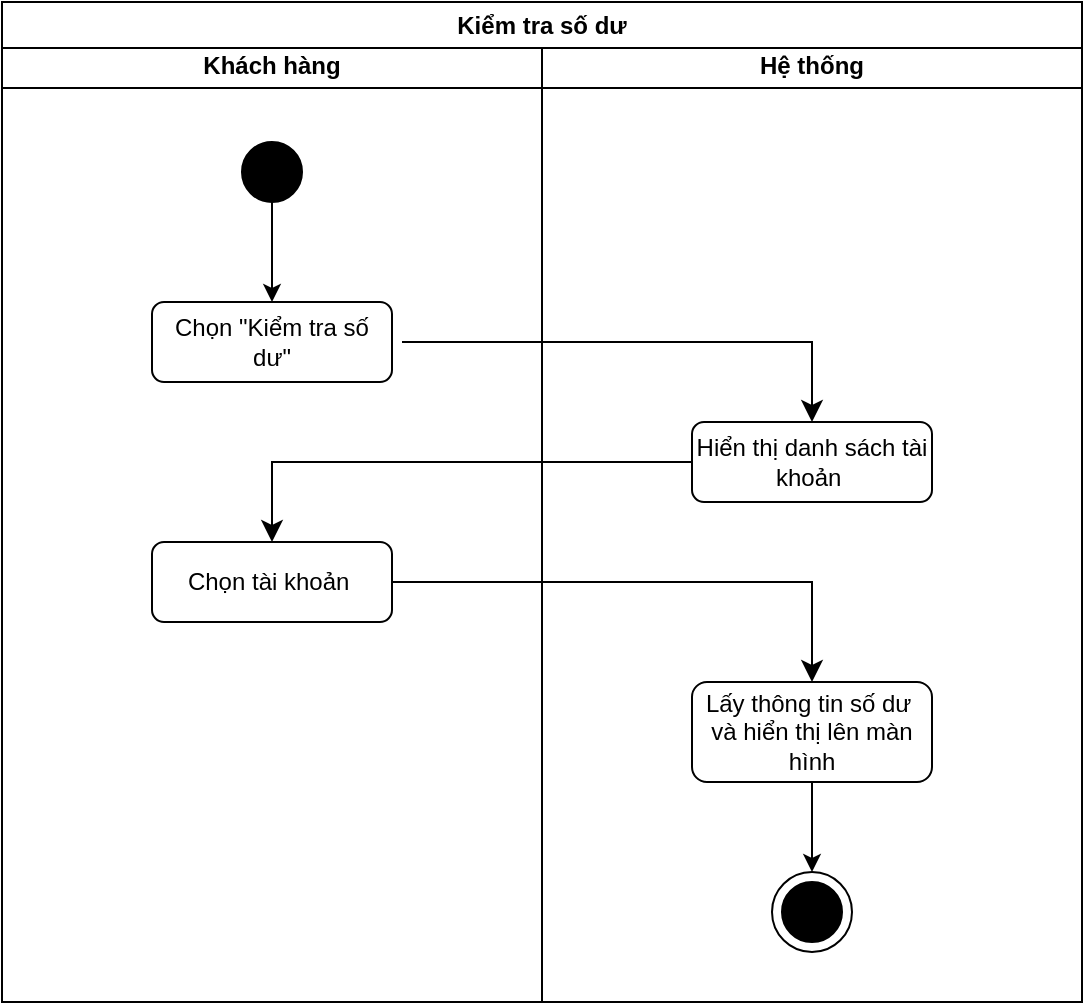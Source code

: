 <mxfile>
    <diagram id="C5RBs43oDa-KdzZeNtuy" name="Page-1">
        <mxGraphModel dx="880" dy="523" grid="1" gridSize="10" guides="1" tooltips="1" connect="1" arrows="1" fold="1" page="1" pageScale="1" pageWidth="827" pageHeight="1169" math="0" shadow="0">
            <root>
                <mxCell id="WIyWlLk6GJQsqaUBKTNV-0"/>
                <mxCell id="WIyWlLk6GJQsqaUBKTNV-1" parent="WIyWlLk6GJQsqaUBKTNV-0"/>
                <mxCell id="v3xGJacCqli5HfHjP1lf-3" value="" style="edgeStyle=orthogonalEdgeStyle;rounded=0;orthogonalLoop=1;jettySize=auto;html=1;exitX=0.5;exitY=1;exitDx=0;exitDy=0;" parent="WIyWlLk6GJQsqaUBKTNV-1" source="v3xGJacCqli5HfHjP1lf-9" target="WIyWlLk6GJQsqaUBKTNV-3" edge="1">
                    <mxGeometry relative="1" as="geometry">
                        <mxPoint x="265" y="170" as="sourcePoint"/>
                    </mxGeometry>
                </mxCell>
                <mxCell id="v3xGJacCqli5HfHjP1lf-9" value="" style="ellipse;fillColor=strokeColor;html=1;" parent="WIyWlLk6GJQsqaUBKTNV-1" vertex="1">
                    <mxGeometry x="200" y="130" width="30" height="30" as="geometry"/>
                </mxCell>
                <mxCell id="v3xGJacCqli5HfHjP1lf-16" value="Khách hàng" style="swimlane;whiteSpace=wrap;html=1;" parent="WIyWlLk6GJQsqaUBKTNV-1" vertex="1">
                    <mxGeometry x="80" y="80" width="270" height="480" as="geometry"/>
                </mxCell>
                <mxCell id="WIyWlLk6GJQsqaUBKTNV-3" value="Chọn &quot;Kiểm tra số dư&quot;" style="rounded=1;whiteSpace=wrap;html=1;fontSize=12;glass=0;strokeWidth=1;shadow=0;" parent="v3xGJacCqli5HfHjP1lf-16" vertex="1">
                    <mxGeometry x="75" y="130" width="120" height="40" as="geometry"/>
                </mxCell>
                <mxCell id="v3xGJacCqli5HfHjP1lf-13" value="Chọn tài khoản&amp;nbsp;" style="rounded=1;whiteSpace=wrap;html=1;fontSize=12;glass=0;strokeWidth=1;shadow=0;" parent="v3xGJacCqli5HfHjP1lf-16" vertex="1">
                    <mxGeometry x="75" y="250" width="120" height="40" as="geometry"/>
                </mxCell>
                <mxCell id="v3xGJacCqli5HfHjP1lf-26" value="Hệ thống" style="swimlane;whiteSpace=wrap;html=1;" parent="WIyWlLk6GJQsqaUBKTNV-1" vertex="1">
                    <mxGeometry x="350" y="80" width="270" height="480" as="geometry"/>
                </mxCell>
                <mxCell id="v3xGJacCqli5HfHjP1lf-12" value="Hiển thị danh sách tài khoản&amp;nbsp;" style="rounded=1;whiteSpace=wrap;html=1;fontSize=12;glass=0;strokeWidth=1;shadow=0;" parent="v3xGJacCqli5HfHjP1lf-26" vertex="1">
                    <mxGeometry x="75" y="190" width="120" height="40" as="geometry"/>
                </mxCell>
                <mxCell id="v3xGJacCqli5HfHjP1lf-14" value="Lấy thông tin số dư&amp;nbsp;&lt;div&gt;và hiển thị lên màn hình&lt;/div&gt;" style="rounded=1;whiteSpace=wrap;html=1;fontSize=12;glass=0;strokeWidth=1;shadow=0;" parent="v3xGJacCqli5HfHjP1lf-26" vertex="1">
                    <mxGeometry x="75" y="320" width="120" height="50" as="geometry"/>
                </mxCell>
                <mxCell id="v3xGJacCqli5HfHjP1lf-35" value="" style="ellipse;whiteSpace=wrap;html=1;aspect=fixed;" parent="v3xGJacCqli5HfHjP1lf-26" vertex="1">
                    <mxGeometry x="115" y="415" width="40" height="40" as="geometry"/>
                </mxCell>
                <mxCell id="v3xGJacCqli5HfHjP1lf-33" value="" style="endArrow=classic;html=1;rounded=0;exitX=0.5;exitY=1;exitDx=0;exitDy=0;entryX=0.5;entryY=0;entryDx=0;entryDy=0;" parent="v3xGJacCqli5HfHjP1lf-26" source="v3xGJacCqli5HfHjP1lf-14" target="v3xGJacCqli5HfHjP1lf-35" edge="1">
                    <mxGeometry width="50" height="50" relative="1" as="geometry">
                        <mxPoint x="-120" y="420" as="sourcePoint"/>
                        <mxPoint x="135" y="400" as="targetPoint"/>
                    </mxGeometry>
                </mxCell>
                <mxCell id="v3xGJacCqli5HfHjP1lf-34" value="" style="ellipse;fillColor=strokeColor;html=1;" parent="v3xGJacCqli5HfHjP1lf-26" vertex="1">
                    <mxGeometry x="120" y="420" width="30" height="30" as="geometry"/>
                </mxCell>
                <mxCell id="v3xGJacCqli5HfHjP1lf-27" value="" style="edgeStyle=segmentEdgeStyle;endArrow=classic;html=1;curved=0;rounded=0;endSize=8;startSize=8;entryX=0.5;entryY=0;entryDx=0;entryDy=0;" parent="WIyWlLk6GJQsqaUBKTNV-1" target="v3xGJacCqli5HfHjP1lf-12" edge="1">
                    <mxGeometry width="50" height="50" relative="1" as="geometry">
                        <mxPoint x="280" y="230" as="sourcePoint"/>
                        <mxPoint x="380" y="280" as="targetPoint"/>
                    </mxGeometry>
                </mxCell>
                <mxCell id="v3xGJacCqli5HfHjP1lf-28" value="" style="edgeStyle=segmentEdgeStyle;endArrow=classic;html=1;curved=0;rounded=0;endSize=8;startSize=8;exitX=0;exitY=0.5;exitDx=0;exitDy=0;entryX=0.5;entryY=0;entryDx=0;entryDy=0;" parent="WIyWlLk6GJQsqaUBKTNV-1" source="v3xGJacCqli5HfHjP1lf-12" target="v3xGJacCqli5HfHjP1lf-13" edge="1">
                    <mxGeometry width="50" height="50" relative="1" as="geometry">
                        <mxPoint x="330" y="330" as="sourcePoint"/>
                        <mxPoint x="380" y="280" as="targetPoint"/>
                    </mxGeometry>
                </mxCell>
                <mxCell id="v3xGJacCqli5HfHjP1lf-31" value="" style="edgeStyle=segmentEdgeStyle;endArrow=classic;html=1;curved=0;rounded=0;endSize=8;startSize=8;exitX=1;exitY=0.5;exitDx=0;exitDy=0;entryX=0.5;entryY=0;entryDx=0;entryDy=0;" parent="WIyWlLk6GJQsqaUBKTNV-1" source="v3xGJacCqli5HfHjP1lf-13" target="v3xGJacCqli5HfHjP1lf-14" edge="1">
                    <mxGeometry width="50" height="50" relative="1" as="geometry">
                        <mxPoint x="330" y="330" as="sourcePoint"/>
                        <mxPoint x="380" y="280" as="targetPoint"/>
                    </mxGeometry>
                </mxCell>
                <mxCell id="6" value="Kiểm tra số dư" style="swimlane;whiteSpace=wrap;html=1;" vertex="1" parent="WIyWlLk6GJQsqaUBKTNV-1">
                    <mxGeometry x="80" y="60" width="540" height="500" as="geometry"/>
                </mxCell>
            </root>
        </mxGraphModel>
    </diagram>
</mxfile>